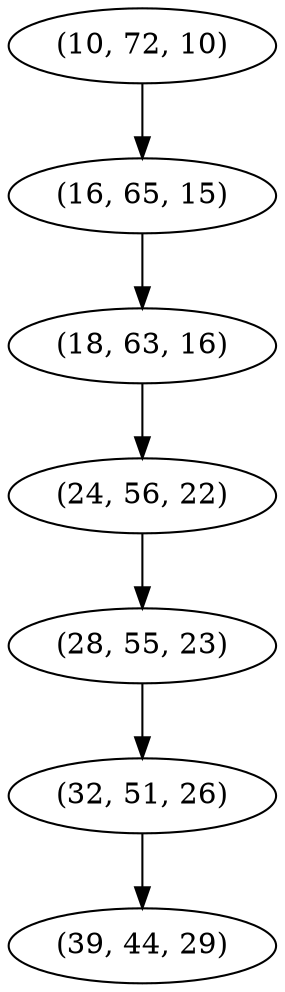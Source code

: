 digraph tree {
    "(10, 72, 10)";
    "(16, 65, 15)";
    "(18, 63, 16)";
    "(24, 56, 22)";
    "(28, 55, 23)";
    "(32, 51, 26)";
    "(39, 44, 29)";
    "(10, 72, 10)" -> "(16, 65, 15)";
    "(16, 65, 15)" -> "(18, 63, 16)";
    "(18, 63, 16)" -> "(24, 56, 22)";
    "(24, 56, 22)" -> "(28, 55, 23)";
    "(28, 55, 23)" -> "(32, 51, 26)";
    "(32, 51, 26)" -> "(39, 44, 29)";
}
